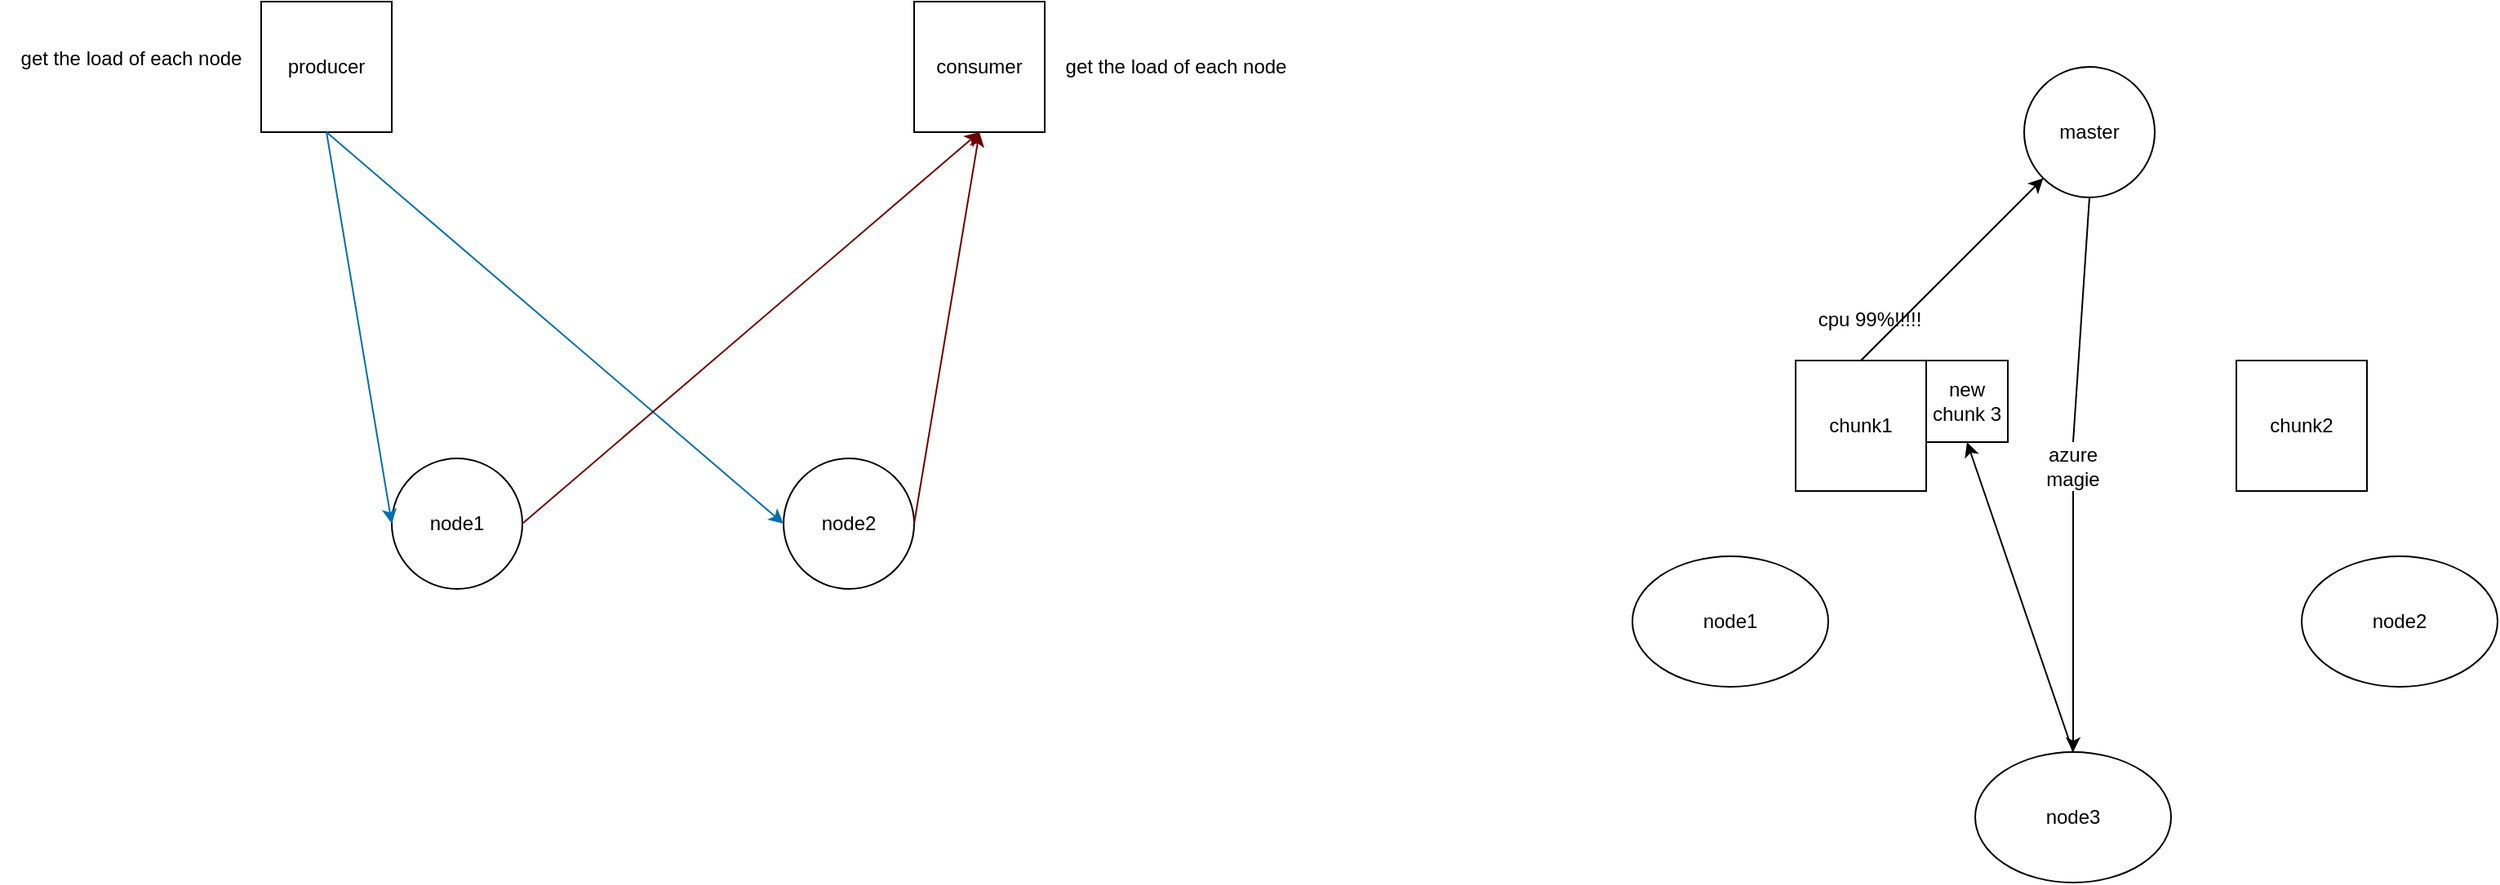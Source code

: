 <mxfile>
    <diagram id="nr-rN26yLsptGcBIx9Jq" name="Page-1">
        <mxGraphModel dx="631" dy="446" grid="1" gridSize="10" guides="1" tooltips="1" connect="1" arrows="1" fold="1" page="1" pageScale="1" pageWidth="827" pageHeight="1169" math="0" shadow="0">
            <root>
                <mxCell id="0"/>
                <mxCell id="1" parent="0"/>
                <mxCell id="2" value="producer" style="whiteSpace=wrap;html=1;aspect=fixed;" vertex="1" parent="1">
                    <mxGeometry x="200" y="200" width="80" height="80" as="geometry"/>
                </mxCell>
                <mxCell id="3" value="consumer" style="whiteSpace=wrap;html=1;aspect=fixed;" vertex="1" parent="1">
                    <mxGeometry x="600" y="200" width="80" height="80" as="geometry"/>
                </mxCell>
                <mxCell id="4" value="node1" style="ellipse;whiteSpace=wrap;html=1;aspect=fixed;" vertex="1" parent="1">
                    <mxGeometry x="280" y="480" width="80" height="80" as="geometry"/>
                </mxCell>
                <mxCell id="5" value="node2" style="ellipse;whiteSpace=wrap;html=1;aspect=fixed;" vertex="1" parent="1">
                    <mxGeometry x="520" y="480" width="80" height="80" as="geometry"/>
                </mxCell>
                <mxCell id="6" value="" style="endArrow=classic;html=1;exitX=0.5;exitY=1;exitDx=0;exitDy=0;entryX=0;entryY=0.5;entryDx=0;entryDy=0;fillColor=#1ba1e2;strokeColor=#006EAF;" edge="1" parent="1" source="2" target="4">
                    <mxGeometry width="50" height="50" relative="1" as="geometry">
                        <mxPoint x="470" y="380" as="sourcePoint"/>
                        <mxPoint x="520" y="330" as="targetPoint"/>
                    </mxGeometry>
                </mxCell>
                <mxCell id="7" value="" style="endArrow=classic;html=1;exitX=0.5;exitY=1;exitDx=0;exitDy=0;entryX=0;entryY=0.5;entryDx=0;entryDy=0;fillColor=#1ba1e2;strokeColor=#006EAF;" edge="1" parent="1" target="5">
                    <mxGeometry width="50" height="50" relative="1" as="geometry">
                        <mxPoint x="240" y="280" as="sourcePoint"/>
                        <mxPoint x="310" y="480" as="targetPoint"/>
                    </mxGeometry>
                </mxCell>
                <mxCell id="8" value="" style="endArrow=classic;html=1;entryX=0.5;entryY=1;entryDx=0;entryDy=0;exitX=1;exitY=0.5;exitDx=0;exitDy=0;fillColor=#a20025;strokeColor=#6F0000;" edge="1" parent="1" source="5" target="3">
                    <mxGeometry width="50" height="50" relative="1" as="geometry">
                        <mxPoint x="390" y="500" as="sourcePoint"/>
                        <mxPoint x="440" y="450" as="targetPoint"/>
                    </mxGeometry>
                </mxCell>
                <mxCell id="9" value="" style="endArrow=classic;html=1;entryX=0.5;entryY=1;entryDx=0;entryDy=0;exitX=1;exitY=0.5;exitDx=0;exitDy=0;fillColor=#a20025;strokeColor=#6F0000;" edge="1" parent="1" source="4" target="3">
                    <mxGeometry width="50" height="50" relative="1" as="geometry">
                        <mxPoint x="530" y="530" as="sourcePoint"/>
                        <mxPoint x="490" y="290" as="targetPoint"/>
                    </mxGeometry>
                </mxCell>
                <mxCell id="10" value="get the load of each node" style="text;html=1;align=center;verticalAlign=middle;resizable=0;points=[];autosize=1;strokeColor=none;fillColor=none;" vertex="1" parent="1">
                    <mxGeometry x="680" y="225" width="160" height="30" as="geometry"/>
                </mxCell>
                <mxCell id="11" value="get the load of each node" style="text;html=1;align=center;verticalAlign=middle;resizable=0;points=[];autosize=1;strokeColor=none;fillColor=none;" vertex="1" parent="1">
                    <mxGeometry x="40" y="220" width="160" height="30" as="geometry"/>
                </mxCell>
                <mxCell id="12" value="chunk1" style="whiteSpace=wrap;html=1;aspect=fixed;" vertex="1" parent="1">
                    <mxGeometry x="1140" y="420" width="80" height="80" as="geometry"/>
                </mxCell>
                <mxCell id="14" value="chunk2" style="whiteSpace=wrap;html=1;aspect=fixed;" vertex="1" parent="1">
                    <mxGeometry x="1410" y="420" width="80" height="80" as="geometry"/>
                </mxCell>
                <mxCell id="16" value="master" style="ellipse;whiteSpace=wrap;html=1;aspect=fixed;" vertex="1" parent="1">
                    <mxGeometry x="1280" y="240" width="80" height="80" as="geometry"/>
                </mxCell>
                <mxCell id="17" value="" style="endArrow=classic;html=1;entryX=0;entryY=1;entryDx=0;entryDy=0;" edge="1" parent="1" target="16">
                    <mxGeometry width="50" height="50" relative="1" as="geometry">
                        <mxPoint x="1180" y="420" as="sourcePoint"/>
                        <mxPoint x="1230" y="370" as="targetPoint"/>
                    </mxGeometry>
                </mxCell>
                <mxCell id="18" value="cpu 99%!!!!!" style="text;html=1;align=center;verticalAlign=middle;resizable=0;points=[];autosize=1;strokeColor=none;fillColor=none;" vertex="1" parent="1">
                    <mxGeometry x="1140" y="380" width="90" height="30" as="geometry"/>
                </mxCell>
                <mxCell id="19" value="node1&lt;br&gt;" style="ellipse;whiteSpace=wrap;html=1;" vertex="1" parent="1">
                    <mxGeometry x="1040" y="540" width="120" height="80" as="geometry"/>
                </mxCell>
                <mxCell id="20" value="node2" style="ellipse;whiteSpace=wrap;html=1;" vertex="1" parent="1">
                    <mxGeometry x="1450" y="540" width="120" height="80" as="geometry"/>
                </mxCell>
                <mxCell id="21" value="node3" style="ellipse;whiteSpace=wrap;html=1;" vertex="1" parent="1">
                    <mxGeometry x="1250" y="660" width="120" height="80" as="geometry"/>
                </mxCell>
                <mxCell id="22" value="" style="endArrow=classic;html=1;exitX=0.5;exitY=1;exitDx=0;exitDy=0;entryX=0.5;entryY=0;entryDx=0;entryDy=0;startArrow=none;" edge="1" parent="1" source="23" target="21">
                    <mxGeometry width="50" height="50" relative="1" as="geometry">
                        <mxPoint x="1260" y="530" as="sourcePoint"/>
                        <mxPoint x="1310" y="480" as="targetPoint"/>
                    </mxGeometry>
                </mxCell>
                <mxCell id="24" value="" style="endArrow=none;html=1;exitX=0.5;exitY=1;exitDx=0;exitDy=0;entryX=0.5;entryY=0;entryDx=0;entryDy=0;" edge="1" parent="1" source="16" target="23">
                    <mxGeometry width="50" height="50" relative="1" as="geometry">
                        <mxPoint x="1320" y="320" as="sourcePoint"/>
                        <mxPoint x="1290" y="660" as="targetPoint"/>
                    </mxGeometry>
                </mxCell>
                <mxCell id="23" value="azure magie&lt;br&gt;" style="text;strokeColor=none;align=center;fillColor=none;html=1;verticalAlign=middle;whiteSpace=wrap;rounded=0;" vertex="1" parent="1">
                    <mxGeometry x="1280" y="470" width="60" height="30" as="geometry"/>
                </mxCell>
                <mxCell id="25" value="new chunk 3" style="whiteSpace=wrap;html=1;aspect=fixed;" vertex="1" parent="1">
                    <mxGeometry x="1220" y="420" width="50" height="50" as="geometry"/>
                </mxCell>
                <mxCell id="27" value="" style="endArrow=classic;html=1;entryX=0.5;entryY=1;entryDx=0;entryDy=0;" edge="1" parent="1" target="25">
                    <mxGeometry width="50" height="50" relative="1" as="geometry">
                        <mxPoint x="1310" y="660" as="sourcePoint"/>
                        <mxPoint x="1310" y="480" as="targetPoint"/>
                    </mxGeometry>
                </mxCell>
            </root>
        </mxGraphModel>
    </diagram>
</mxfile>